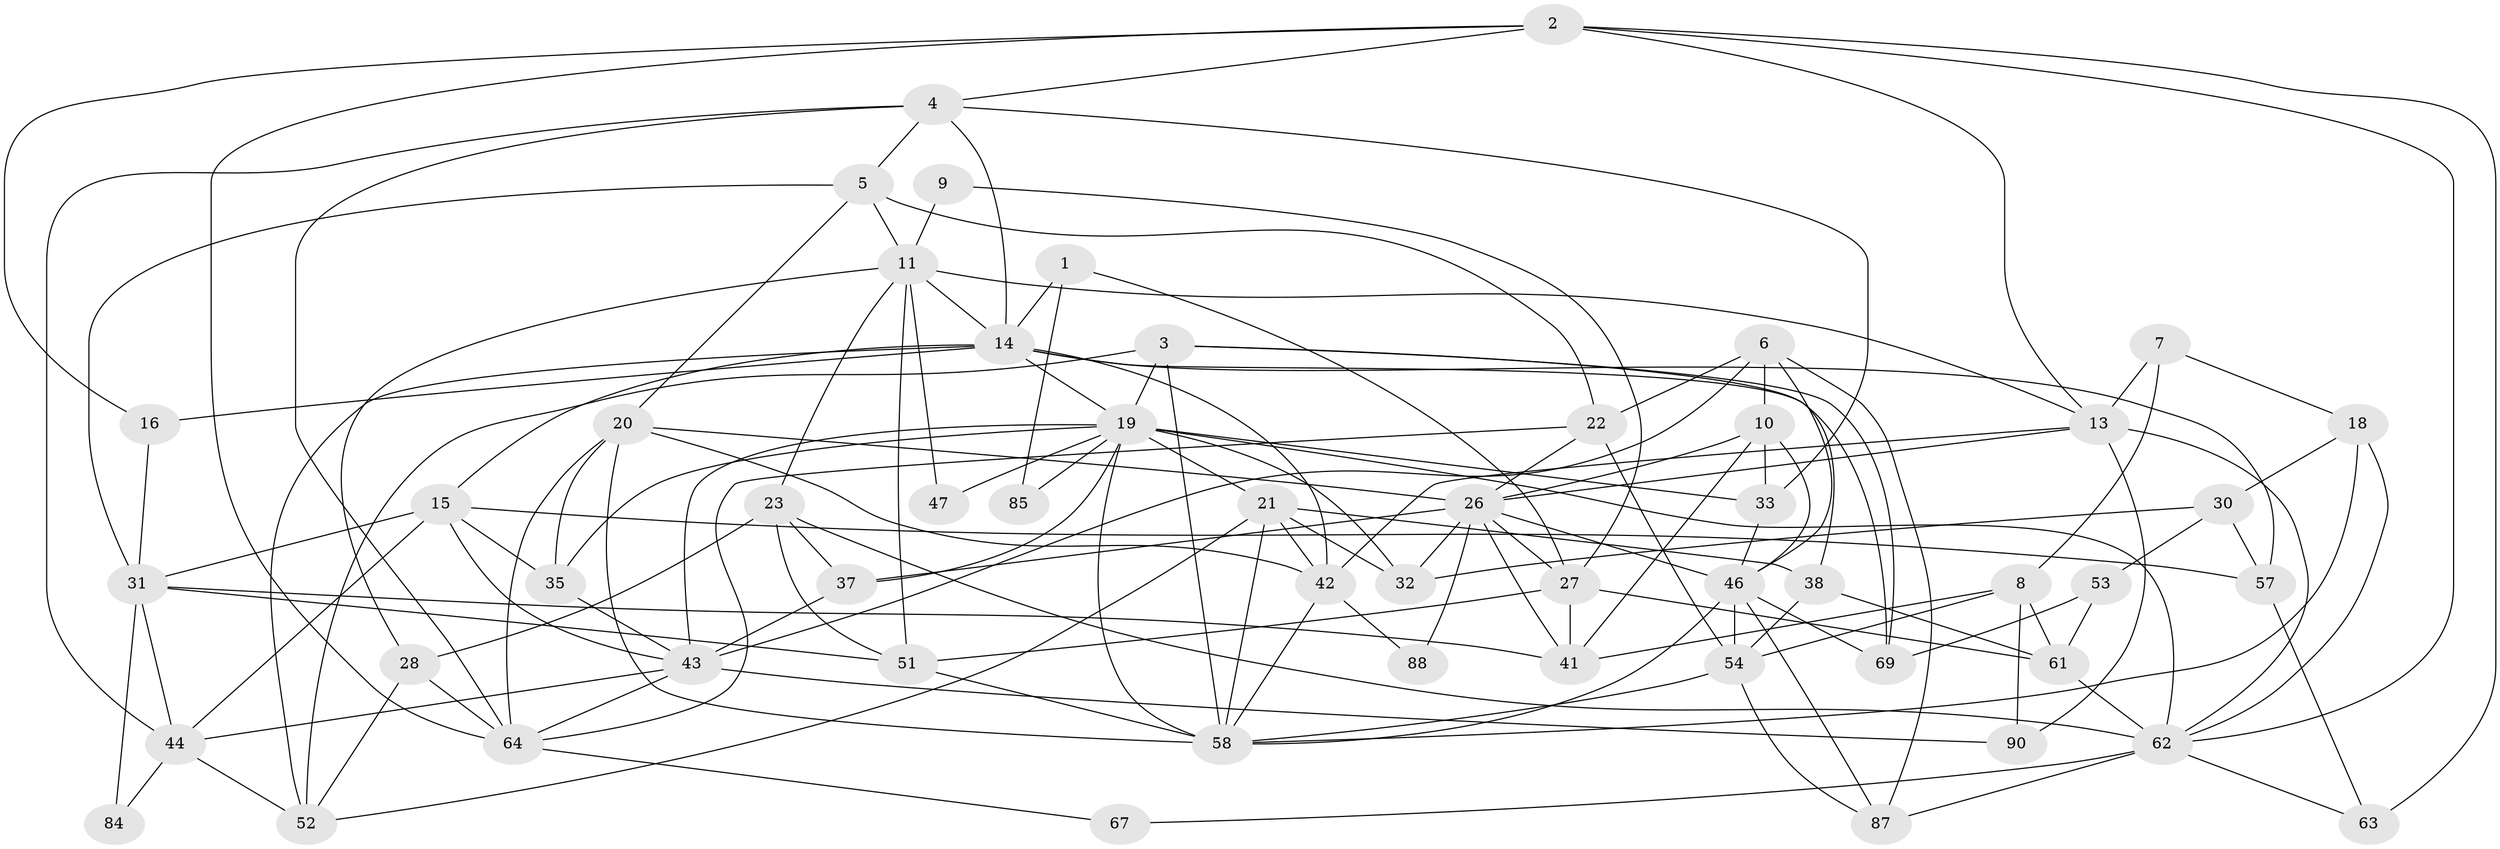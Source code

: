 // Generated by graph-tools (version 1.1) at 2025/52/02/27/25 19:52:02]
// undirected, 54 vertices, 139 edges
graph export_dot {
graph [start="1"]
  node [color=gray90,style=filled];
  1;
  2 [super="+39"];
  3 [super="+25"];
  4 [super="+24"];
  5 [super="+40"];
  6 [super="+36"];
  7;
  8 [super="+89"];
  9;
  10 [super="+29"];
  11 [super="+12"];
  13 [super="+50"];
  14 [super="+86"];
  15 [super="+17"];
  16 [super="+45"];
  18 [super="+79"];
  19 [super="+60"];
  20 [super="+48"];
  21;
  22 [super="+59"];
  23 [super="+75"];
  26 [super="+66"];
  27 [super="+34"];
  28;
  30 [super="+76"];
  31 [super="+91"];
  32 [super="+80"];
  33 [super="+56"];
  35;
  37 [super="+82"];
  38 [super="+65"];
  41 [super="+81"];
  42 [super="+73"];
  43 [super="+78"];
  44 [super="+83"];
  46 [super="+49"];
  47;
  51 [super="+55"];
  52 [super="+77"];
  53;
  54 [super="+72"];
  57;
  58 [super="+70"];
  61 [super="+74"];
  62 [super="+68"];
  63;
  64 [super="+71"];
  67;
  69;
  84;
  85;
  87;
  88;
  90;
  1 -- 27;
  1 -- 85;
  1 -- 14;
  2 -- 13;
  2 -- 4;
  2 -- 64;
  2 -- 16;
  2 -- 62;
  2 -- 63;
  3 -- 58;
  3 -- 52;
  3 -- 19 [weight=2];
  3 -- 69;
  3 -- 38;
  4 -- 5;
  4 -- 14;
  4 -- 33;
  4 -- 64;
  4 -- 44;
  5 -- 31;
  5 -- 20;
  5 -- 11;
  5 -- 22;
  6 -- 87;
  6 -- 46;
  6 -- 43;
  6 -- 10;
  6 -- 22;
  7 -- 8;
  7 -- 18;
  7 -- 13;
  8 -- 41;
  8 -- 90;
  8 -- 61;
  8 -- 54;
  9 -- 27;
  9 -- 11;
  10 -- 41;
  10 -- 46 [weight=2];
  10 -- 26;
  10 -- 33;
  11 -- 23;
  11 -- 13;
  11 -- 51;
  11 -- 28;
  11 -- 14;
  11 -- 47;
  13 -- 26;
  13 -- 90;
  13 -- 42;
  13 -- 62;
  14 -- 19;
  14 -- 69;
  14 -- 16;
  14 -- 57;
  14 -- 42 [weight=2];
  14 -- 15;
  14 -- 52;
  15 -- 35;
  15 -- 57;
  15 -- 43;
  15 -- 31;
  15 -- 44;
  16 -- 31;
  18 -- 58;
  18 -- 30;
  18 -- 62;
  19 -- 33;
  19 -- 35;
  19 -- 47;
  19 -- 85;
  19 -- 43;
  19 -- 32;
  19 -- 37;
  19 -- 21;
  19 -- 58;
  19 -- 62;
  20 -- 64;
  20 -- 58;
  20 -- 35;
  20 -- 26;
  20 -- 42;
  21 -- 32;
  21 -- 58;
  21 -- 42;
  21 -- 38;
  21 -- 52;
  22 -- 54 [weight=2];
  22 -- 64;
  22 -- 26;
  23 -- 62;
  23 -- 28;
  23 -- 51;
  23 -- 37;
  26 -- 88;
  26 -- 41;
  26 -- 32;
  26 -- 27;
  26 -- 46;
  26 -- 37;
  27 -- 51;
  27 -- 61;
  27 -- 41;
  28 -- 64;
  28 -- 52;
  30 -- 57;
  30 -- 53;
  30 -- 32;
  31 -- 44 [weight=2];
  31 -- 84 [weight=2];
  31 -- 41;
  31 -- 51;
  33 -- 46;
  35 -- 43;
  37 -- 43;
  38 -- 54;
  38 -- 61;
  42 -- 88;
  42 -- 58;
  43 -- 64;
  43 -- 90;
  43 -- 44;
  44 -- 84;
  44 -- 52;
  46 -- 58;
  46 -- 69;
  46 -- 54;
  46 -- 87;
  51 -- 58;
  53 -- 69;
  53 -- 61;
  54 -- 58;
  54 -- 87;
  57 -- 63;
  61 -- 62;
  62 -- 87;
  62 -- 67;
  62 -- 63;
  64 -- 67;
}

